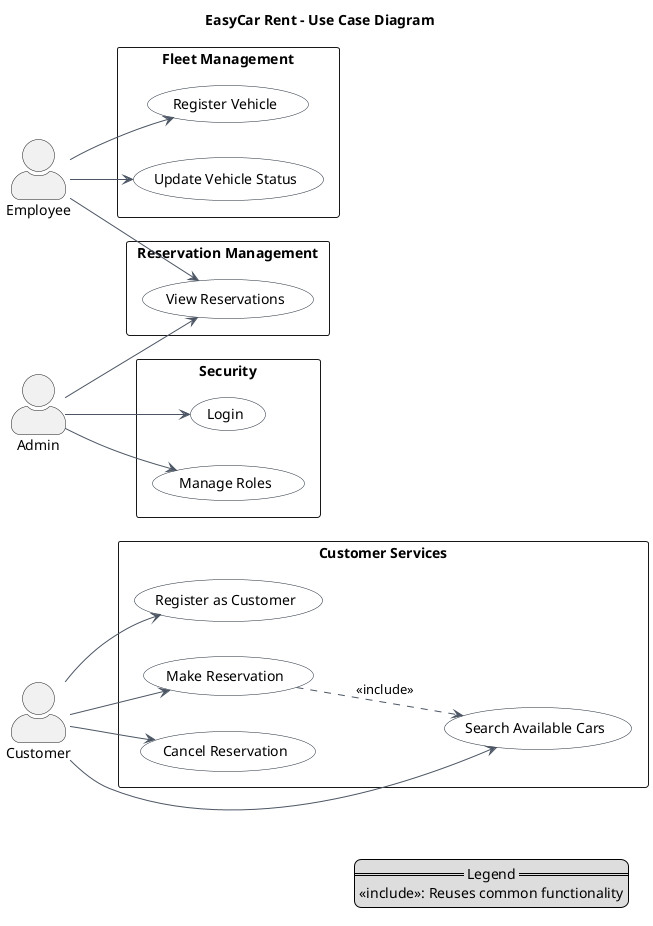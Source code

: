 @startuml
left to right direction
skinparam packageStyle rectangle
skinparam usecase {
  BackgroundColor White
  BorderColor #1f2937
  ArrowColor #4b5563
}
skinparam ActorStyle awesome

title EasyCar Rent – Use Case Diagram

actor "Customer" as Customer
actor "Employee" as Employee
actor "Admin" as Admin

package "Customer Services" {
  (Register as Customer) as UC_Register
  (Search Available Cars) as UC_Search
  (Make Reservation) as UC_Reserve
  (Cancel Reservation) as UC_Cancel
}

package "Fleet Management" {
  (Register Vehicle) as UC_AddVehicle
  (Update Vehicle Status) as UC_UpdateStatus
}

package "Reservation Management" {
  (View Reservations) as UC_ViewReservations
}

package "Security" {
  (Login) as UC_Login
  (Manage Roles) as UC_Roles
}

' Relaciones de actores
Customer --> UC_Register
Customer --> UC_Search
Customer --> UC_Reserve
Customer --> UC_Cancel

Employee --> UC_AddVehicle
Employee --> UC_UpdateStatus
Employee --> UC_ViewReservations

Admin --> UC_Login
Admin --> UC_Roles
Admin --> UC_ViewReservations

' Includes
UC_Reserve ..> UC_Search : <<include>>

legend right
  == Legend ==
  <<include>>: Reuses common functionality
endlegend
@enduml
